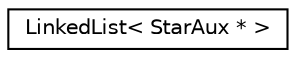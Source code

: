 digraph "Graphical Class Hierarchy"
{
 // LATEX_PDF_SIZE
  edge [fontname="Helvetica",fontsize="10",labelfontname="Helvetica",labelfontsize="10"];
  node [fontname="Helvetica",fontsize="10",shape=record];
  rankdir="LR";
  Node0 [label="LinkedList\< StarAux * \>",height=0.2,width=0.4,color="black", fillcolor="white", style="filled",URL="$class_linked_list.html",tooltip=" "];
}
